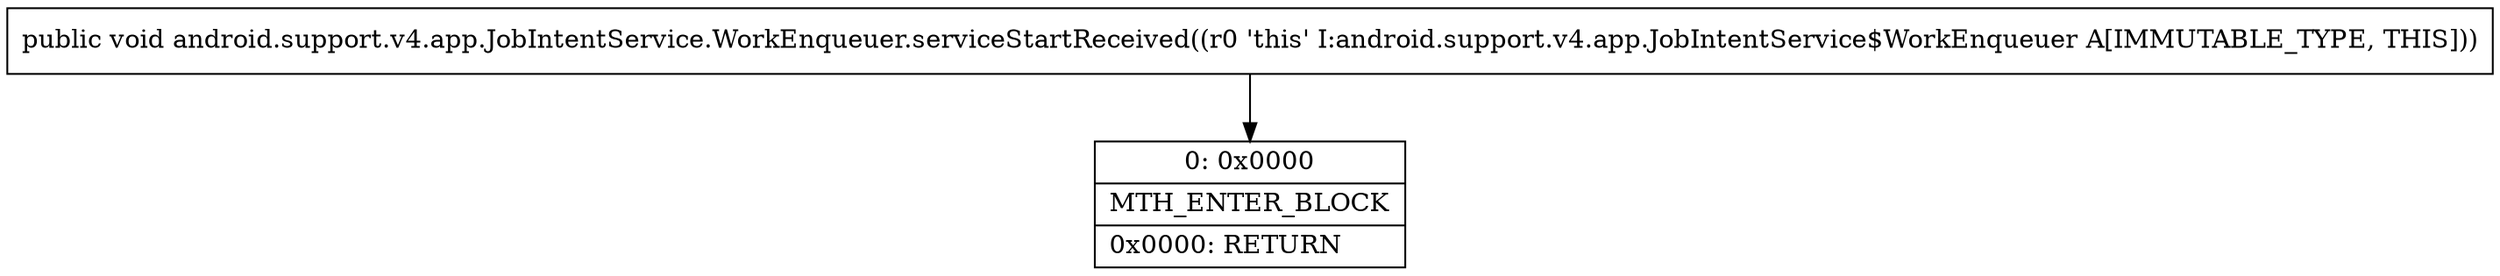 digraph "CFG forandroid.support.v4.app.JobIntentService.WorkEnqueuer.serviceStartReceived()V" {
Node_0 [shape=record,label="{0\:\ 0x0000|MTH_ENTER_BLOCK\l|0x0000: RETURN   \l}"];
MethodNode[shape=record,label="{public void android.support.v4.app.JobIntentService.WorkEnqueuer.serviceStartReceived((r0 'this' I:android.support.v4.app.JobIntentService$WorkEnqueuer A[IMMUTABLE_TYPE, THIS])) }"];
MethodNode -> Node_0;
}

